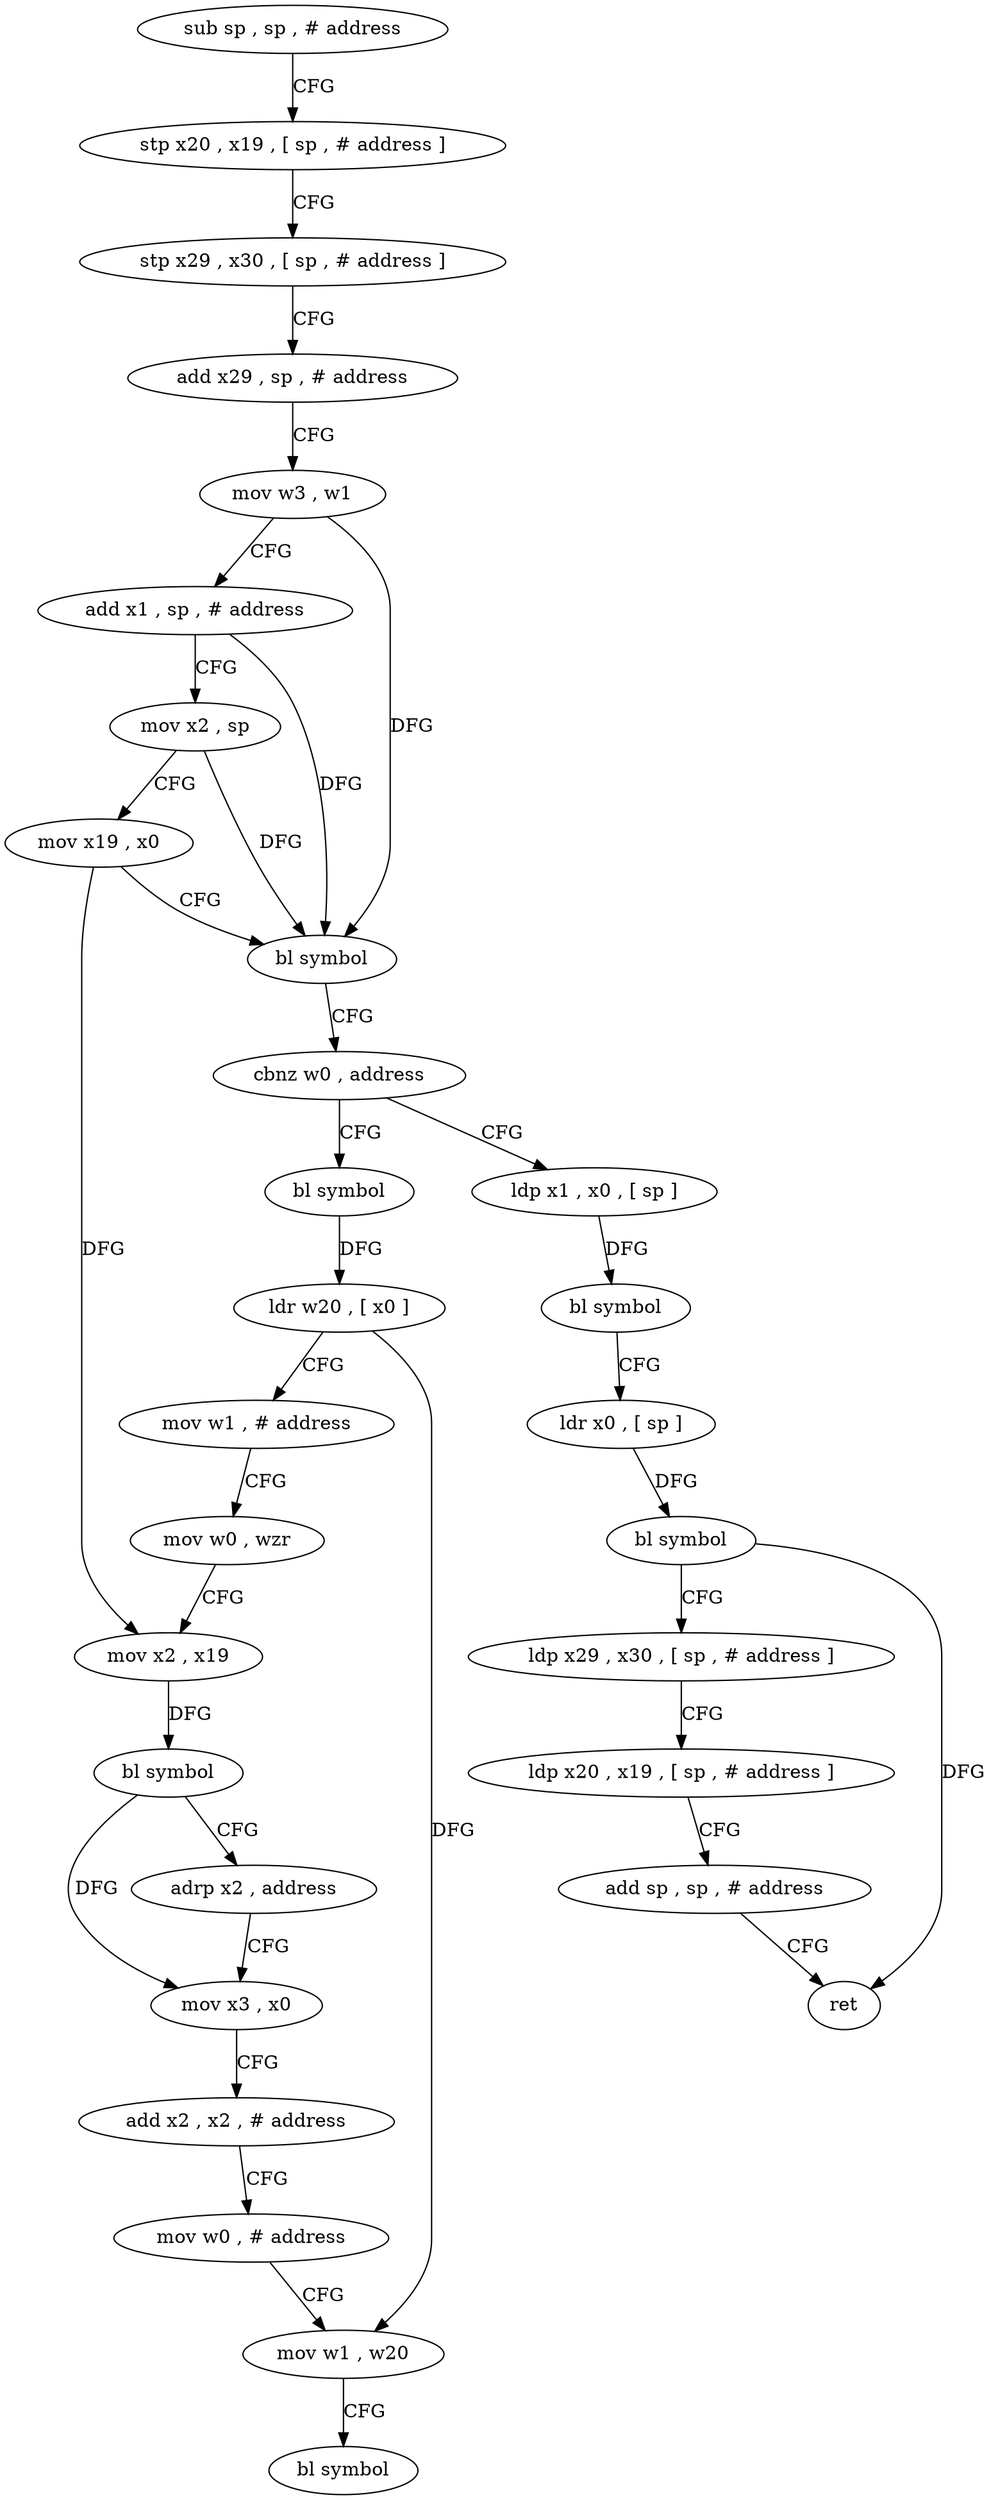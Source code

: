 digraph "func" {
"4200812" [label = "sub sp , sp , # address" ]
"4200816" [label = "stp x20 , x19 , [ sp , # address ]" ]
"4200820" [label = "stp x29 , x30 , [ sp , # address ]" ]
"4200824" [label = "add x29 , sp , # address" ]
"4200828" [label = "mov w3 , w1" ]
"4200832" [label = "add x1 , sp , # address" ]
"4200836" [label = "mov x2 , sp" ]
"4200840" [label = "mov x19 , x0" ]
"4200844" [label = "bl symbol" ]
"4200848" [label = "cbnz w0 , address" ]
"4200884" [label = "bl symbol" ]
"4200852" [label = "ldp x1 , x0 , [ sp ]" ]
"4200888" [label = "ldr w20 , [ x0 ]" ]
"4200892" [label = "mov w1 , # address" ]
"4200896" [label = "mov w0 , wzr" ]
"4200900" [label = "mov x2 , x19" ]
"4200904" [label = "bl symbol" ]
"4200908" [label = "adrp x2 , address" ]
"4200912" [label = "mov x3 , x0" ]
"4200916" [label = "add x2 , x2 , # address" ]
"4200920" [label = "mov w0 , # address" ]
"4200924" [label = "mov w1 , w20" ]
"4200928" [label = "bl symbol" ]
"4200856" [label = "bl symbol" ]
"4200860" [label = "ldr x0 , [ sp ]" ]
"4200864" [label = "bl symbol" ]
"4200868" [label = "ldp x29 , x30 , [ sp , # address ]" ]
"4200872" [label = "ldp x20 , x19 , [ sp , # address ]" ]
"4200876" [label = "add sp , sp , # address" ]
"4200880" [label = "ret" ]
"4200812" -> "4200816" [ label = "CFG" ]
"4200816" -> "4200820" [ label = "CFG" ]
"4200820" -> "4200824" [ label = "CFG" ]
"4200824" -> "4200828" [ label = "CFG" ]
"4200828" -> "4200832" [ label = "CFG" ]
"4200828" -> "4200844" [ label = "DFG" ]
"4200832" -> "4200836" [ label = "CFG" ]
"4200832" -> "4200844" [ label = "DFG" ]
"4200836" -> "4200840" [ label = "CFG" ]
"4200836" -> "4200844" [ label = "DFG" ]
"4200840" -> "4200844" [ label = "CFG" ]
"4200840" -> "4200900" [ label = "DFG" ]
"4200844" -> "4200848" [ label = "CFG" ]
"4200848" -> "4200884" [ label = "CFG" ]
"4200848" -> "4200852" [ label = "CFG" ]
"4200884" -> "4200888" [ label = "DFG" ]
"4200852" -> "4200856" [ label = "DFG" ]
"4200888" -> "4200892" [ label = "CFG" ]
"4200888" -> "4200924" [ label = "DFG" ]
"4200892" -> "4200896" [ label = "CFG" ]
"4200896" -> "4200900" [ label = "CFG" ]
"4200900" -> "4200904" [ label = "DFG" ]
"4200904" -> "4200908" [ label = "CFG" ]
"4200904" -> "4200912" [ label = "DFG" ]
"4200908" -> "4200912" [ label = "CFG" ]
"4200912" -> "4200916" [ label = "CFG" ]
"4200916" -> "4200920" [ label = "CFG" ]
"4200920" -> "4200924" [ label = "CFG" ]
"4200924" -> "4200928" [ label = "CFG" ]
"4200856" -> "4200860" [ label = "CFG" ]
"4200860" -> "4200864" [ label = "DFG" ]
"4200864" -> "4200868" [ label = "CFG" ]
"4200864" -> "4200880" [ label = "DFG" ]
"4200868" -> "4200872" [ label = "CFG" ]
"4200872" -> "4200876" [ label = "CFG" ]
"4200876" -> "4200880" [ label = "CFG" ]
}
